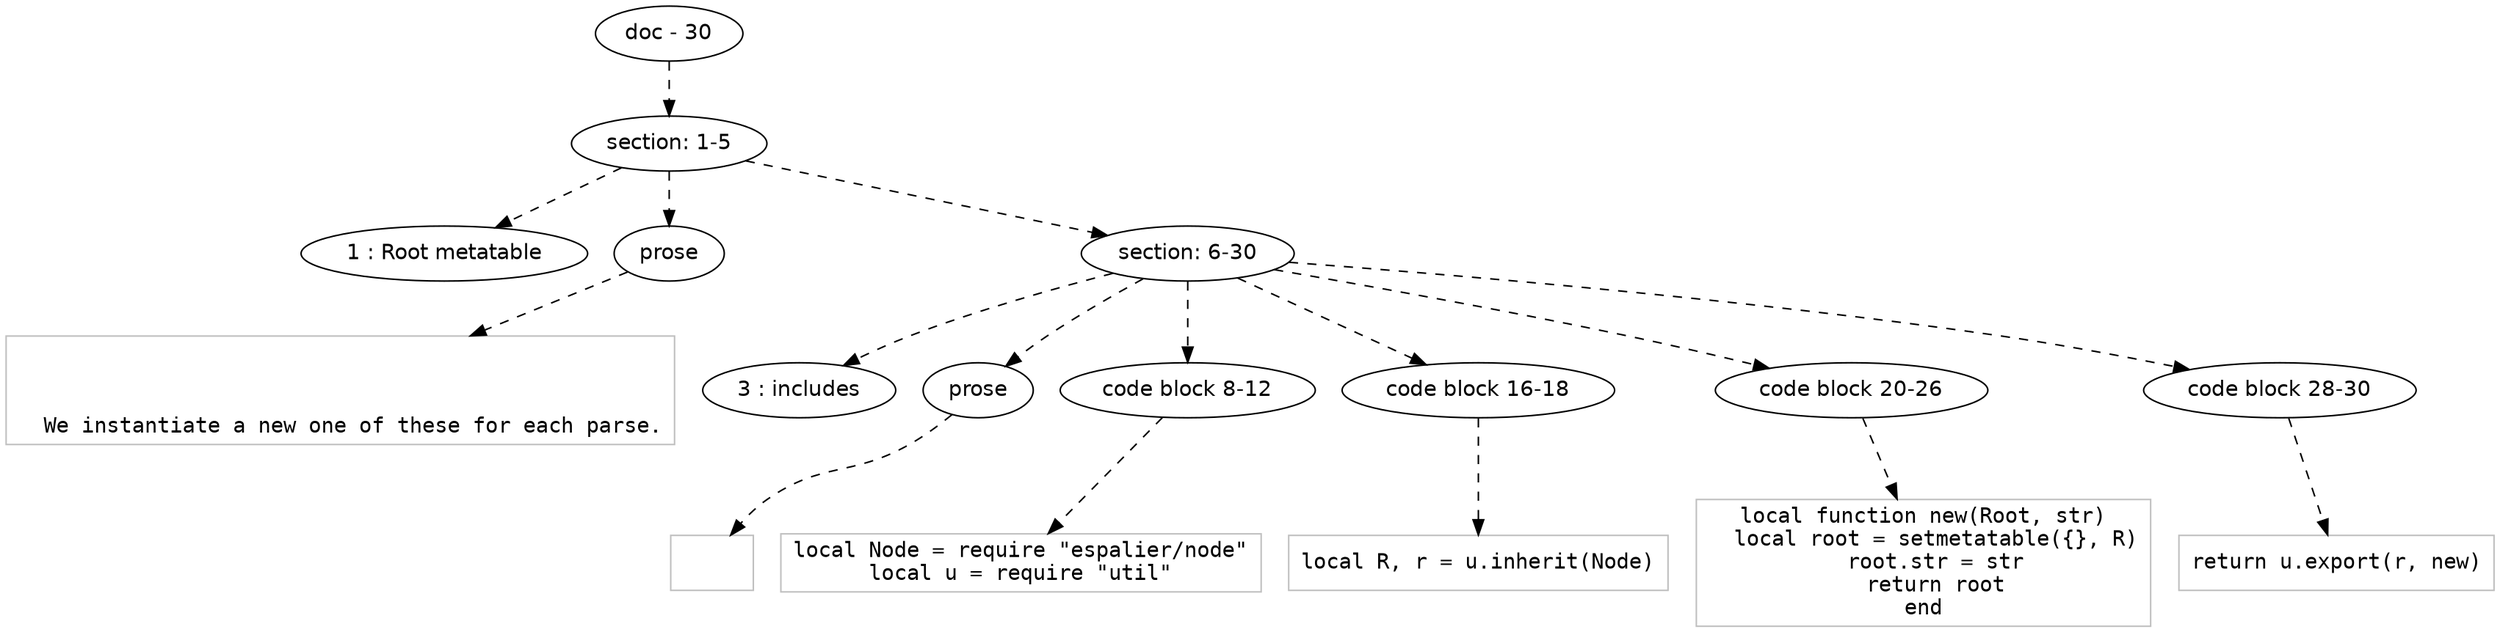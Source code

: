 digraph hierarchy {

node [fontname=Helvetica]
edge [style=dashed]

doc_0 [label="doc - 30"]


doc_0 -> { section_1}
{rank=same; section_1}

section_1 [label="section: 1-5"]


section_1 -> { header_2 prose_3 section_4}
{rank=same; header_2 prose_3 section_4}

header_2 [label="1 : Root metatable"]

prose_3 [label="prose"]

section_4 [label="section: 6-30"]


prose_3 -> leaf_5
leaf_5  [color=Gray,shape=rectangle,fontname=Inconsolata,label="


  We instantiate a new one of these for each parse.
"]
section_4 -> { header_6 prose_7 codeblock_8 codeblock_9 codeblock_10 codeblock_11}
{rank=same; header_6 prose_7 codeblock_8 codeblock_9 codeblock_10 codeblock_11}

header_6 [label="3 : includes"]

prose_7 [label="prose"]

codeblock_8 [label="code block 8-12"]

codeblock_9 [label="code block 16-18"]

codeblock_10 [label="code block 20-26"]

codeblock_11 [label="code block 28-30"]


prose_7 -> leaf_12
leaf_12  [color=Gray,shape=rectangle,fontname=Inconsolata,label="
"]
codeblock_8 -> leaf_13
leaf_13  [color=Gray,shape=rectangle,fontname=Inconsolata,label="local Node = require \"espalier/node\"
local u = require \"util\"
"]
codeblock_9 -> leaf_14
leaf_14  [color=Gray,shape=rectangle,fontname=Inconsolata,label="local R, r = u.inherit(Node)"]
codeblock_10 -> leaf_15
leaf_15  [color=Gray,shape=rectangle,fontname=Inconsolata,label="local function new(Root, str)
  local root = setmetatable({}, R)
  root.str = str
  return root
end"]
codeblock_11 -> leaf_16
leaf_16  [color=Gray,shape=rectangle,fontname=Inconsolata,label="return u.export(r, new)"]

}
